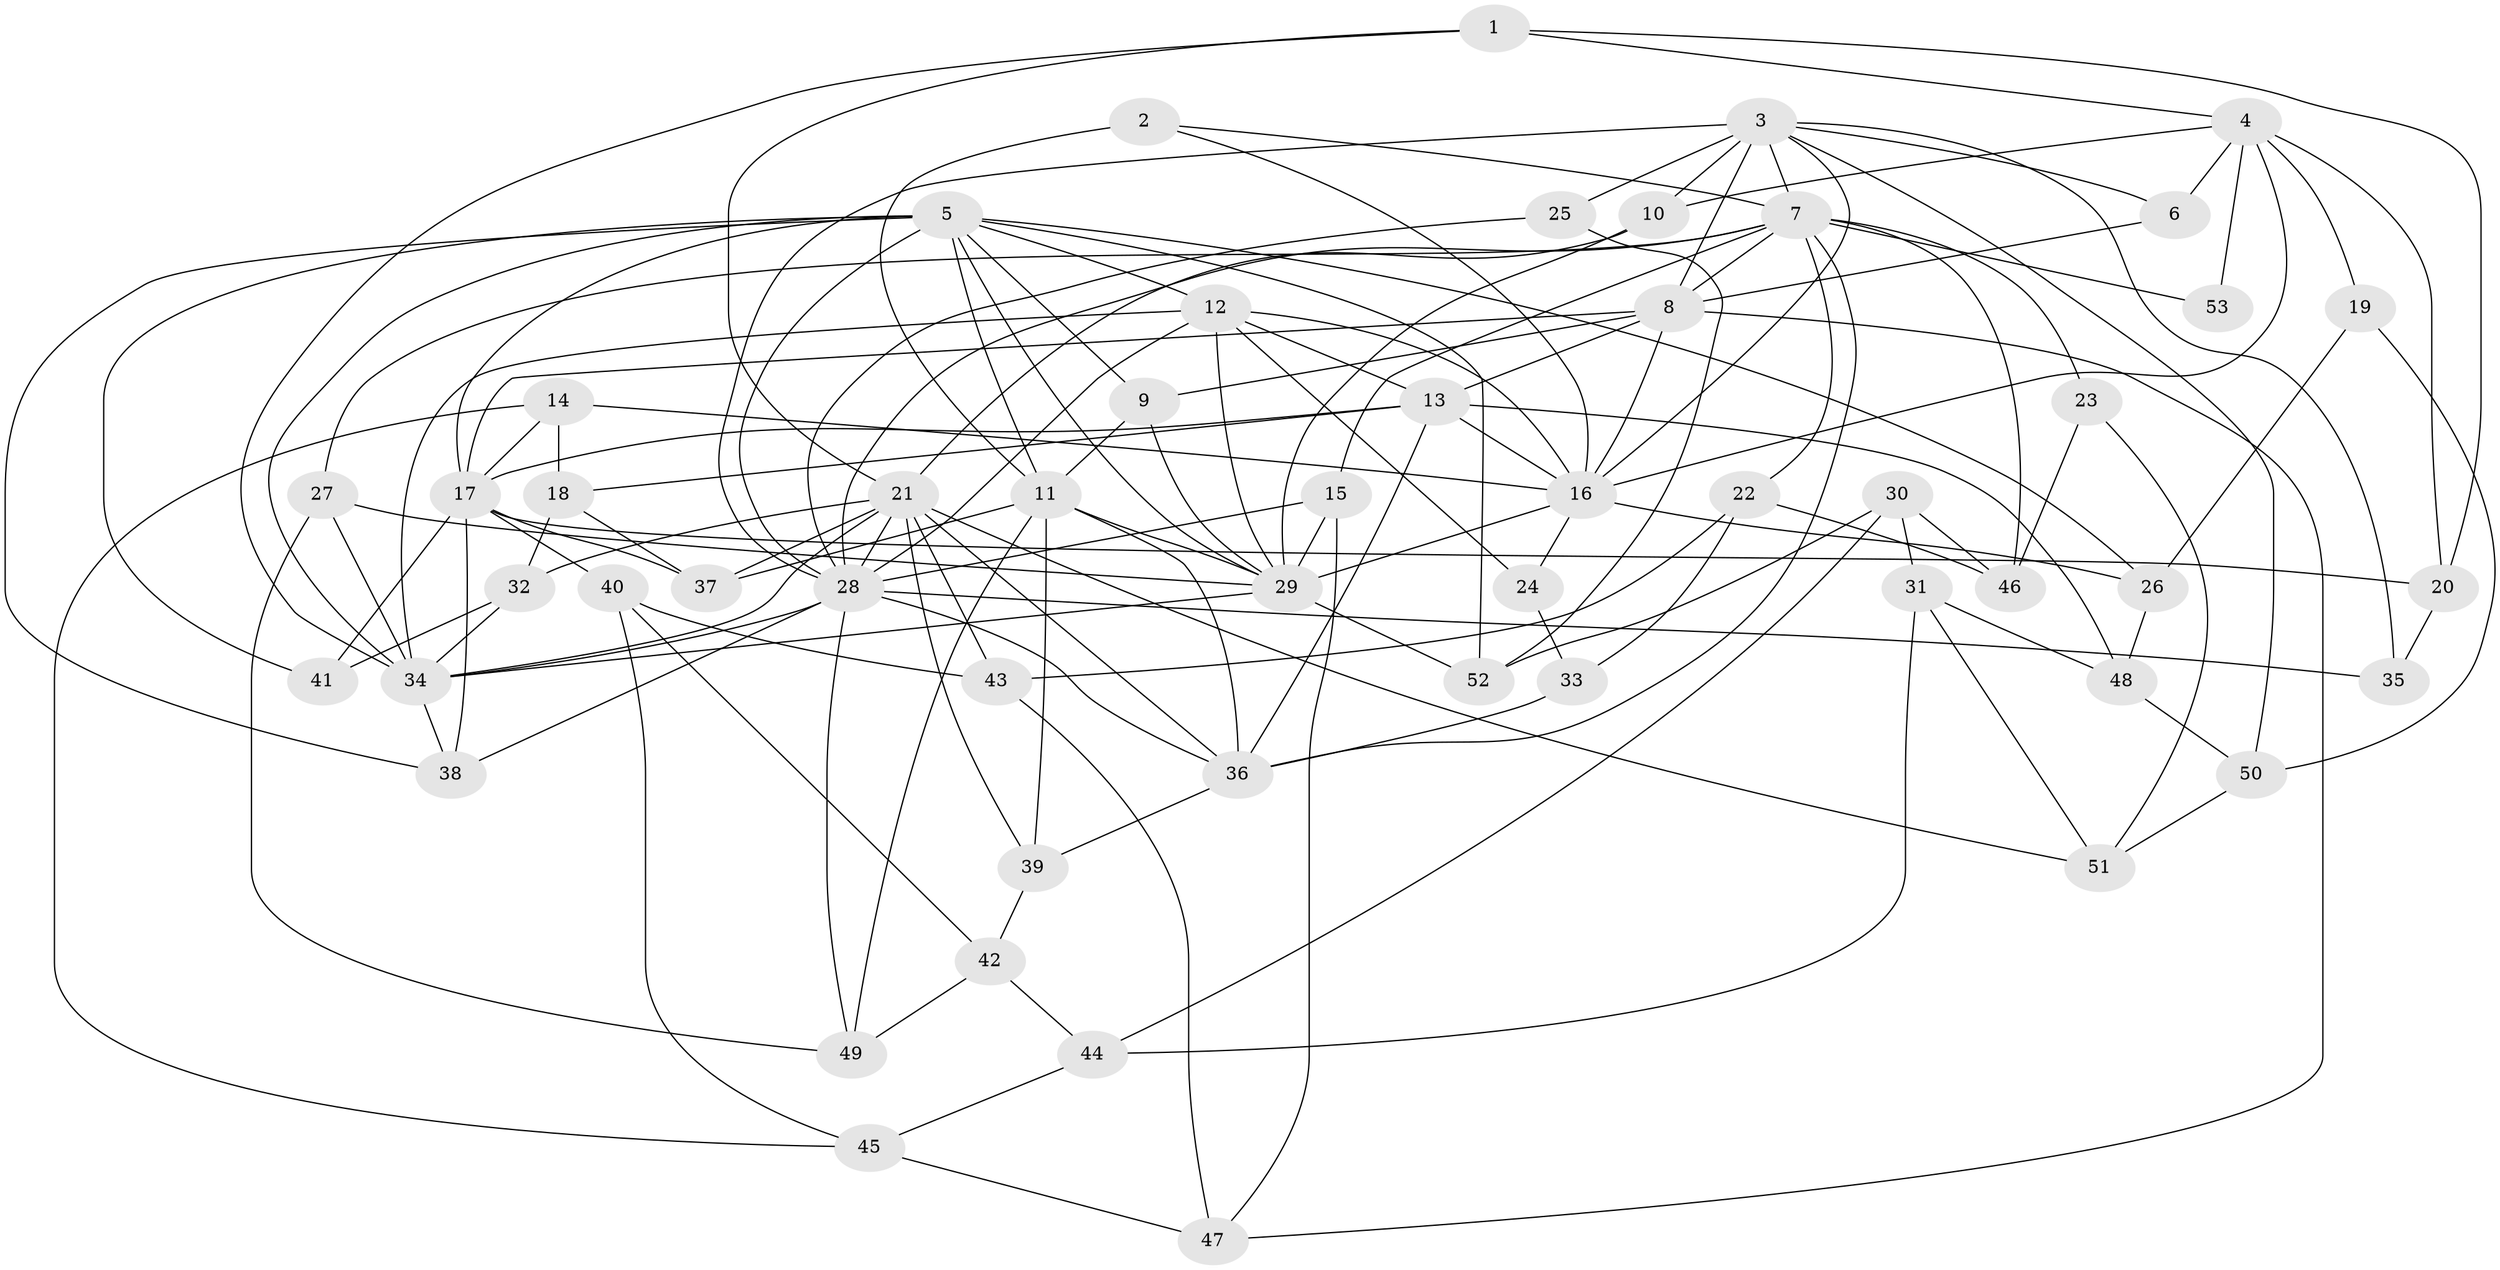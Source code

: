 // original degree distribution, {4: 1.0}
// Generated by graph-tools (version 1.1) at 2025/38/03/09/25 02:38:00]
// undirected, 53 vertices, 138 edges
graph export_dot {
graph [start="1"]
  node [color=gray90,style=filled];
  1;
  2;
  3;
  4;
  5;
  6;
  7;
  8;
  9;
  10;
  11;
  12;
  13;
  14;
  15;
  16;
  17;
  18;
  19;
  20;
  21;
  22;
  23;
  24;
  25;
  26;
  27;
  28;
  29;
  30;
  31;
  32;
  33;
  34;
  35;
  36;
  37;
  38;
  39;
  40;
  41;
  42;
  43;
  44;
  45;
  46;
  47;
  48;
  49;
  50;
  51;
  52;
  53;
  1 -- 4 [weight=1.0];
  1 -- 20 [weight=1.0];
  1 -- 21 [weight=1.0];
  1 -- 34 [weight=1.0];
  2 -- 7 [weight=1.0];
  2 -- 11 [weight=2.0];
  2 -- 16 [weight=1.0];
  3 -- 6 [weight=1.0];
  3 -- 7 [weight=1.0];
  3 -- 8 [weight=2.0];
  3 -- 10 [weight=1.0];
  3 -- 16 [weight=1.0];
  3 -- 25 [weight=2.0];
  3 -- 28 [weight=1.0];
  3 -- 35 [weight=2.0];
  3 -- 50 [weight=1.0];
  4 -- 6 [weight=2.0];
  4 -- 10 [weight=2.0];
  4 -- 16 [weight=1.0];
  4 -- 19 [weight=2.0];
  4 -- 20 [weight=1.0];
  4 -- 53 [weight=3.0];
  5 -- 9 [weight=1.0];
  5 -- 11 [weight=2.0];
  5 -- 12 [weight=1.0];
  5 -- 17 [weight=1.0];
  5 -- 26 [weight=1.0];
  5 -- 28 [weight=1.0];
  5 -- 29 [weight=1.0];
  5 -- 34 [weight=1.0];
  5 -- 38 [weight=1.0];
  5 -- 41 [weight=1.0];
  5 -- 52 [weight=1.0];
  6 -- 8 [weight=1.0];
  7 -- 8 [weight=1.0];
  7 -- 15 [weight=1.0];
  7 -- 22 [weight=1.0];
  7 -- 23 [weight=2.0];
  7 -- 27 [weight=1.0];
  7 -- 28 [weight=1.0];
  7 -- 36 [weight=1.0];
  7 -- 46 [weight=1.0];
  7 -- 53 [weight=1.0];
  8 -- 9 [weight=1.0];
  8 -- 13 [weight=1.0];
  8 -- 16 [weight=2.0];
  8 -- 17 [weight=1.0];
  8 -- 47 [weight=1.0];
  9 -- 11 [weight=1.0];
  9 -- 29 [weight=1.0];
  10 -- 21 [weight=2.0];
  10 -- 29 [weight=1.0];
  11 -- 29 [weight=1.0];
  11 -- 36 [weight=1.0];
  11 -- 37 [weight=1.0];
  11 -- 39 [weight=1.0];
  11 -- 49 [weight=1.0];
  12 -- 13 [weight=1.0];
  12 -- 16 [weight=1.0];
  12 -- 24 [weight=1.0];
  12 -- 28 [weight=1.0];
  12 -- 29 [weight=1.0];
  12 -- 34 [weight=2.0];
  13 -- 16 [weight=1.0];
  13 -- 17 [weight=1.0];
  13 -- 18 [weight=1.0];
  13 -- 36 [weight=2.0];
  13 -- 48 [weight=1.0];
  14 -- 16 [weight=1.0];
  14 -- 17 [weight=1.0];
  14 -- 18 [weight=1.0];
  14 -- 45 [weight=1.0];
  15 -- 28 [weight=1.0];
  15 -- 29 [weight=1.0];
  15 -- 47 [weight=1.0];
  16 -- 24 [weight=2.0];
  16 -- 26 [weight=1.0];
  16 -- 29 [weight=1.0];
  17 -- 20 [weight=1.0];
  17 -- 37 [weight=1.0];
  17 -- 38 [weight=1.0];
  17 -- 40 [weight=1.0];
  17 -- 41 [weight=2.0];
  18 -- 32 [weight=1.0];
  18 -- 37 [weight=1.0];
  19 -- 26 [weight=1.0];
  19 -- 50 [weight=1.0];
  20 -- 35 [weight=1.0];
  21 -- 28 [weight=1.0];
  21 -- 32 [weight=1.0];
  21 -- 34 [weight=1.0];
  21 -- 36 [weight=2.0];
  21 -- 37 [weight=1.0];
  21 -- 39 [weight=1.0];
  21 -- 43 [weight=1.0];
  21 -- 51 [weight=1.0];
  22 -- 33 [weight=1.0];
  22 -- 43 [weight=1.0];
  22 -- 46 [weight=1.0];
  23 -- 46 [weight=1.0];
  23 -- 51 [weight=1.0];
  24 -- 33 [weight=1.0];
  25 -- 28 [weight=1.0];
  25 -- 52 [weight=1.0];
  26 -- 48 [weight=1.0];
  27 -- 29 [weight=1.0];
  27 -- 34 [weight=1.0];
  27 -- 49 [weight=1.0];
  28 -- 34 [weight=1.0];
  28 -- 35 [weight=1.0];
  28 -- 36 [weight=1.0];
  28 -- 38 [weight=1.0];
  28 -- 49 [weight=1.0];
  29 -- 34 [weight=1.0];
  29 -- 52 [weight=1.0];
  30 -- 31 [weight=1.0];
  30 -- 44 [weight=1.0];
  30 -- 46 [weight=1.0];
  30 -- 52 [weight=1.0];
  31 -- 44 [weight=1.0];
  31 -- 48 [weight=1.0];
  31 -- 51 [weight=1.0];
  32 -- 34 [weight=1.0];
  32 -- 41 [weight=1.0];
  33 -- 36 [weight=2.0];
  34 -- 38 [weight=1.0];
  36 -- 39 [weight=1.0];
  39 -- 42 [weight=1.0];
  40 -- 42 [weight=1.0];
  40 -- 43 [weight=1.0];
  40 -- 45 [weight=1.0];
  42 -- 44 [weight=1.0];
  42 -- 49 [weight=1.0];
  43 -- 47 [weight=1.0];
  44 -- 45 [weight=1.0];
  45 -- 47 [weight=1.0];
  48 -- 50 [weight=1.0];
  50 -- 51 [weight=1.0];
}
